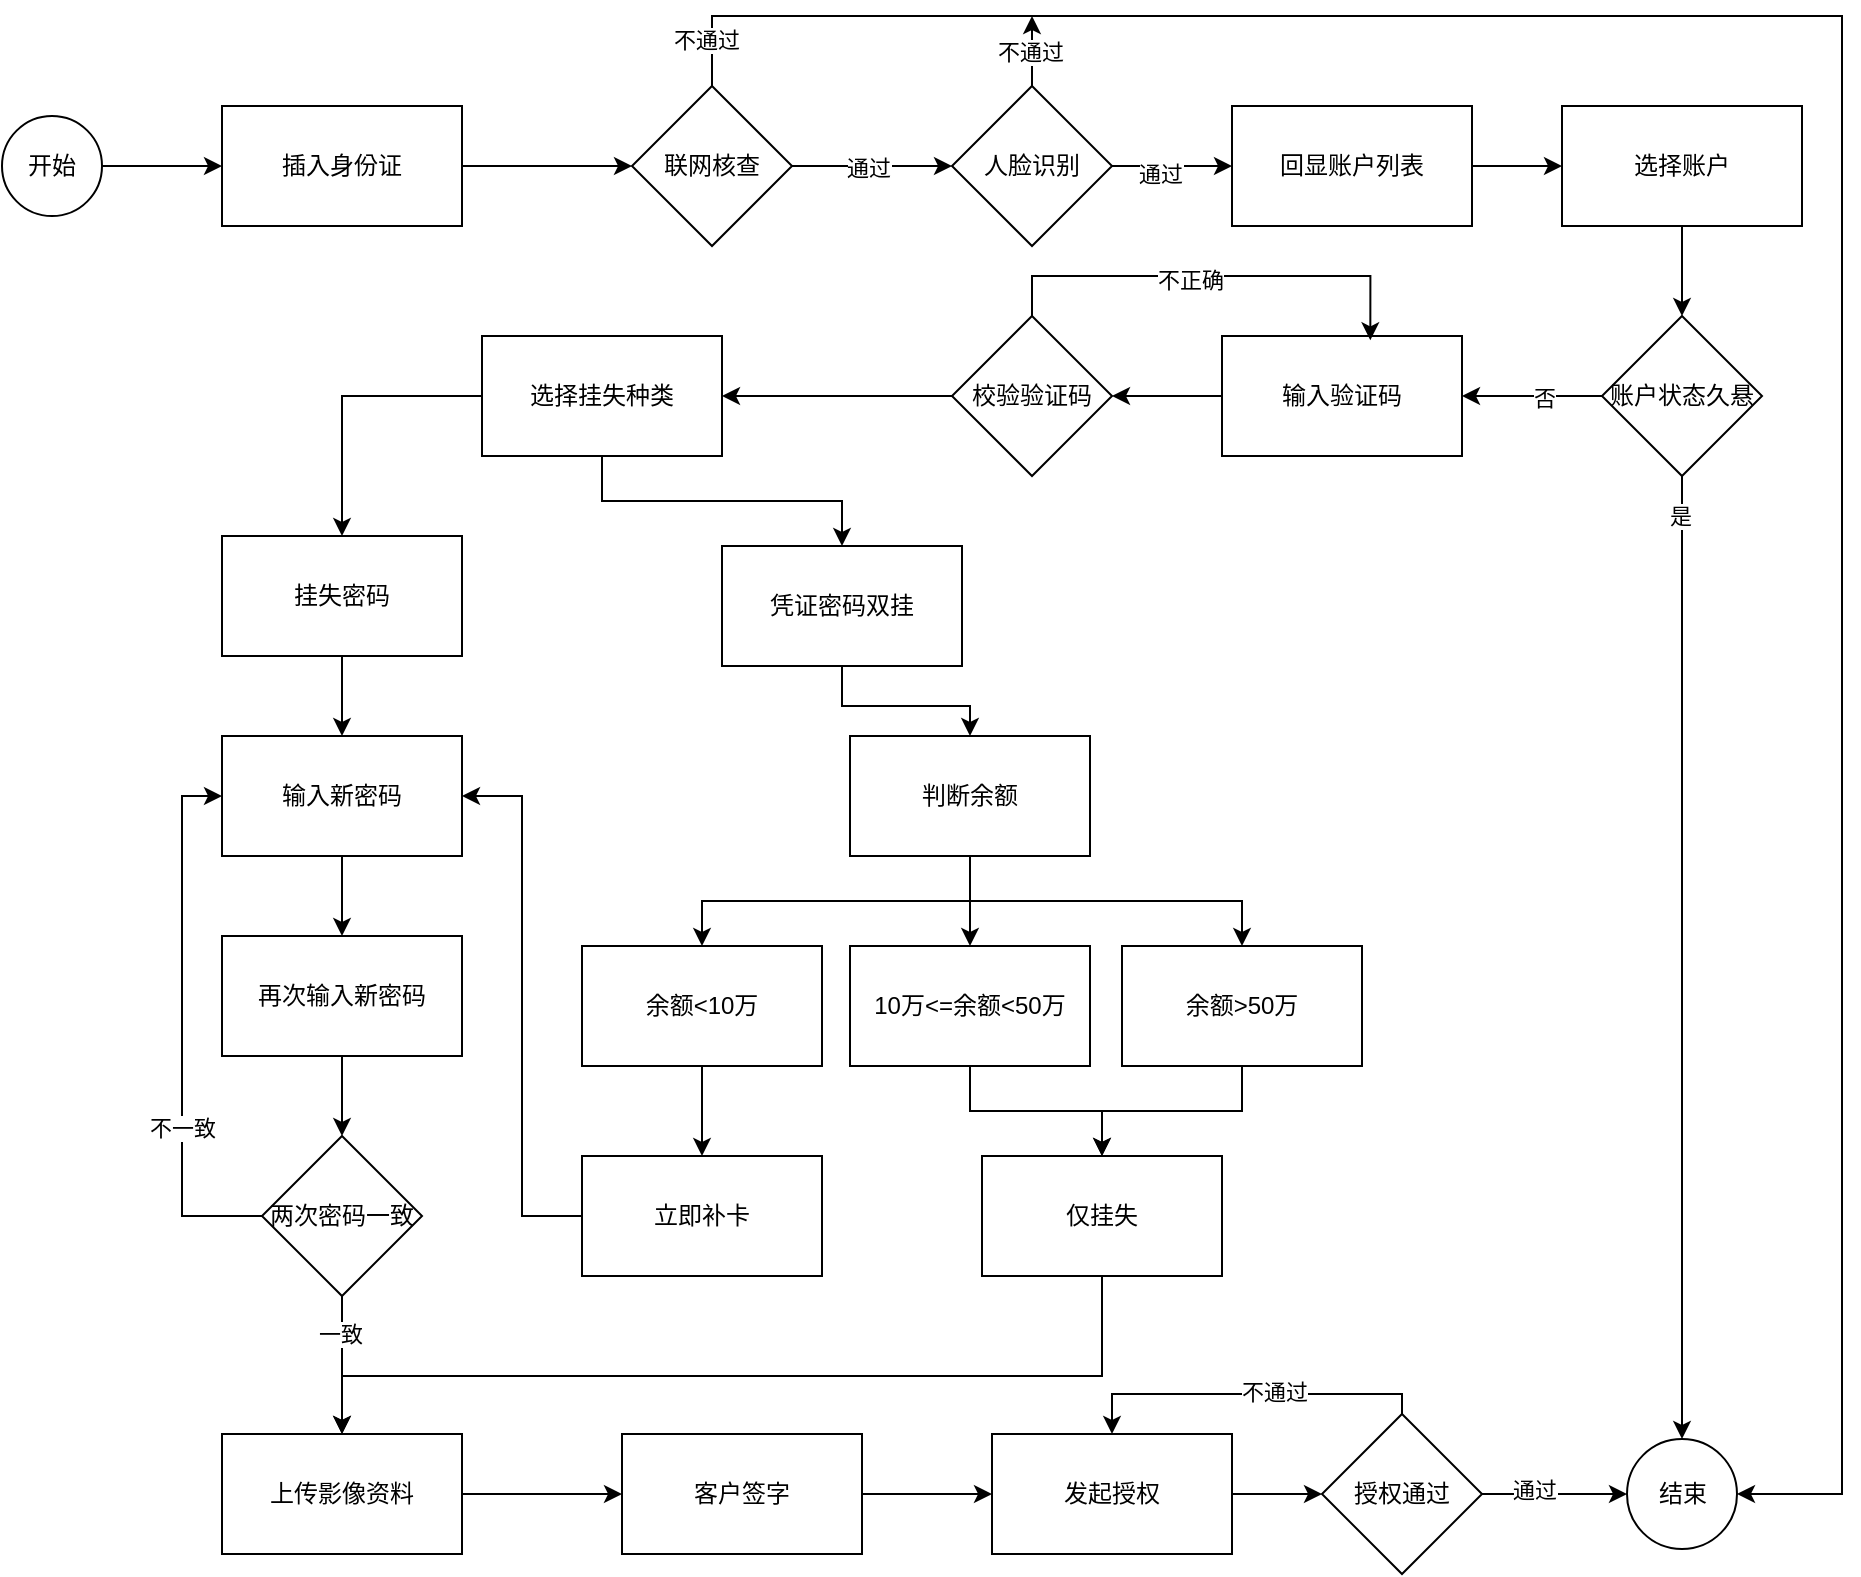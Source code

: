 <mxfile version="25.0.3">
  <diagram name="第 1 页" id="KlER4jMWqLEADxzepGhq">
    <mxGraphModel dx="1960" dy="879" grid="1" gridSize="10" guides="1" tooltips="1" connect="1" arrows="1" fold="1" page="1" pageScale="1" pageWidth="827" pageHeight="1169" math="0" shadow="0">
      <root>
        <mxCell id="0" />
        <mxCell id="1" parent="0" />
        <mxCell id="2QBvfWVRScokN3zeO-RB-6" value="" style="edgeStyle=orthogonalEdgeStyle;rounded=0;orthogonalLoop=1;jettySize=auto;html=1;" edge="1" parent="1" source="2QBvfWVRScokN3zeO-RB-1" target="2QBvfWVRScokN3zeO-RB-5">
          <mxGeometry relative="1" as="geometry" />
        </mxCell>
        <mxCell id="2QBvfWVRScokN3zeO-RB-1" value="开始" style="ellipse;whiteSpace=wrap;html=1;aspect=fixed;" vertex="1" parent="1">
          <mxGeometry x="70" y="110" width="50" height="50" as="geometry" />
        </mxCell>
        <mxCell id="2QBvfWVRScokN3zeO-RB-10" value="" style="edgeStyle=orthogonalEdgeStyle;rounded=0;orthogonalLoop=1;jettySize=auto;html=1;" edge="1" parent="1" source="2QBvfWVRScokN3zeO-RB-5" target="2QBvfWVRScokN3zeO-RB-9">
          <mxGeometry relative="1" as="geometry" />
        </mxCell>
        <mxCell id="2QBvfWVRScokN3zeO-RB-5" value="插入身份证" style="whiteSpace=wrap;html=1;" vertex="1" parent="1">
          <mxGeometry x="180" y="105" width="120" height="60" as="geometry" />
        </mxCell>
        <mxCell id="2QBvfWVRScokN3zeO-RB-12" value="" style="edgeStyle=orthogonalEdgeStyle;rounded=0;orthogonalLoop=1;jettySize=auto;html=1;" edge="1" parent="1" source="2QBvfWVRScokN3zeO-RB-9" target="2QBvfWVRScokN3zeO-RB-11">
          <mxGeometry relative="1" as="geometry" />
        </mxCell>
        <mxCell id="2QBvfWVRScokN3zeO-RB-36" value="通过" style="edgeLabel;html=1;align=center;verticalAlign=middle;resizable=0;points=[];" vertex="1" connectable="0" parent="2QBvfWVRScokN3zeO-RB-12">
          <mxGeometry x="-0.05" y="-1" relative="1" as="geometry">
            <mxPoint as="offset" />
          </mxGeometry>
        </mxCell>
        <mxCell id="2QBvfWVRScokN3zeO-RB-122" style="edgeStyle=orthogonalEdgeStyle;rounded=0;orthogonalLoop=1;jettySize=auto;html=1;entryX=1;entryY=0.5;entryDx=0;entryDy=0;" edge="1" parent="1" source="2QBvfWVRScokN3zeO-RB-9" target="2QBvfWVRScokN3zeO-RB-32">
          <mxGeometry relative="1" as="geometry">
            <Array as="points">
              <mxPoint x="425" y="60" />
              <mxPoint x="990" y="60" />
              <mxPoint x="990" y="799" />
            </Array>
          </mxGeometry>
        </mxCell>
        <mxCell id="2QBvfWVRScokN3zeO-RB-125" value="不通过" style="edgeLabel;html=1;align=center;verticalAlign=middle;resizable=0;points=[];" vertex="1" connectable="0" parent="2QBvfWVRScokN3zeO-RB-122">
          <mxGeometry x="-0.967" y="3" relative="1" as="geometry">
            <mxPoint as="offset" />
          </mxGeometry>
        </mxCell>
        <mxCell id="2QBvfWVRScokN3zeO-RB-9" value="联网核查" style="rhombus;whiteSpace=wrap;html=1;" vertex="1" parent="1">
          <mxGeometry x="385" y="95" width="80" height="80" as="geometry" />
        </mxCell>
        <mxCell id="2QBvfWVRScokN3zeO-RB-14" value="" style="edgeStyle=orthogonalEdgeStyle;rounded=0;orthogonalLoop=1;jettySize=auto;html=1;" edge="1" parent="1" source="2QBvfWVRScokN3zeO-RB-11" target="2QBvfWVRScokN3zeO-RB-13">
          <mxGeometry relative="1" as="geometry" />
        </mxCell>
        <mxCell id="2QBvfWVRScokN3zeO-RB-37" value="通过" style="edgeLabel;html=1;align=center;verticalAlign=middle;resizable=0;points=[];" vertex="1" connectable="0" parent="2QBvfWVRScokN3zeO-RB-14">
          <mxGeometry x="-0.2" y="-4" relative="1" as="geometry">
            <mxPoint as="offset" />
          </mxGeometry>
        </mxCell>
        <mxCell id="2QBvfWVRScokN3zeO-RB-123" style="edgeStyle=orthogonalEdgeStyle;rounded=0;orthogonalLoop=1;jettySize=auto;html=1;" edge="1" parent="1" source="2QBvfWVRScokN3zeO-RB-11">
          <mxGeometry relative="1" as="geometry">
            <mxPoint x="585" y="60" as="targetPoint" />
          </mxGeometry>
        </mxCell>
        <mxCell id="2QBvfWVRScokN3zeO-RB-124" value="不通过" style="edgeLabel;html=1;align=center;verticalAlign=middle;resizable=0;points=[];" vertex="1" connectable="0" parent="2QBvfWVRScokN3zeO-RB-123">
          <mxGeometry x="-0.155" y="1" relative="1" as="geometry">
            <mxPoint y="-2" as="offset" />
          </mxGeometry>
        </mxCell>
        <mxCell id="2QBvfWVRScokN3zeO-RB-11" value="人脸识别" style="rhombus;whiteSpace=wrap;html=1;" vertex="1" parent="1">
          <mxGeometry x="545" y="95" width="80" height="80" as="geometry" />
        </mxCell>
        <mxCell id="2QBvfWVRScokN3zeO-RB-115" value="" style="edgeStyle=orthogonalEdgeStyle;rounded=0;orthogonalLoop=1;jettySize=auto;html=1;" edge="1" parent="1" source="2QBvfWVRScokN3zeO-RB-13" target="2QBvfWVRScokN3zeO-RB-114">
          <mxGeometry relative="1" as="geometry" />
        </mxCell>
        <mxCell id="2QBvfWVRScokN3zeO-RB-13" value="回显账户列表" style="whiteSpace=wrap;html=1;" vertex="1" parent="1">
          <mxGeometry x="685" y="105" width="120" height="60" as="geometry" />
        </mxCell>
        <mxCell id="2QBvfWVRScokN3zeO-RB-32" value="结束" style="ellipse;whiteSpace=wrap;html=1;" vertex="1" parent="1">
          <mxGeometry x="882.5" y="771.5" width="55" height="55" as="geometry" />
        </mxCell>
        <mxCell id="2QBvfWVRScokN3zeO-RB-60" value="" style="edgeStyle=orthogonalEdgeStyle;rounded=0;orthogonalLoop=1;jettySize=auto;html=1;" edge="1" parent="1" source="2QBvfWVRScokN3zeO-RB-57" target="2QBvfWVRScokN3zeO-RB-59">
          <mxGeometry relative="1" as="geometry" />
        </mxCell>
        <mxCell id="2QBvfWVRScokN3zeO-RB-57" value="输入验证码" style="whiteSpace=wrap;html=1;" vertex="1" parent="1">
          <mxGeometry x="680" y="220" width="120" height="60" as="geometry" />
        </mxCell>
        <mxCell id="2QBvfWVRScokN3zeO-RB-63" value="" style="edgeStyle=orthogonalEdgeStyle;rounded=0;orthogonalLoop=1;jettySize=auto;html=1;" edge="1" parent="1" source="2QBvfWVRScokN3zeO-RB-59" target="2QBvfWVRScokN3zeO-RB-62">
          <mxGeometry relative="1" as="geometry" />
        </mxCell>
        <mxCell id="2QBvfWVRScokN3zeO-RB-59" value="校验验证码" style="rhombus;whiteSpace=wrap;html=1;" vertex="1" parent="1">
          <mxGeometry x="545" y="210" width="80" height="80" as="geometry" />
        </mxCell>
        <mxCell id="2QBvfWVRScokN3zeO-RB-65" value="" style="edgeStyle=orthogonalEdgeStyle;rounded=0;orthogonalLoop=1;jettySize=auto;html=1;" edge="1" parent="1" source="2QBvfWVRScokN3zeO-RB-62" target="2QBvfWVRScokN3zeO-RB-64">
          <mxGeometry relative="1" as="geometry" />
        </mxCell>
        <mxCell id="2QBvfWVRScokN3zeO-RB-85" value="" style="edgeStyle=orthogonalEdgeStyle;rounded=0;orthogonalLoop=1;jettySize=auto;html=1;" edge="1" parent="1" source="2QBvfWVRScokN3zeO-RB-62" target="2QBvfWVRScokN3zeO-RB-66">
          <mxGeometry relative="1" as="geometry" />
        </mxCell>
        <mxCell id="2QBvfWVRScokN3zeO-RB-62" value="选择挂失种类" style="whiteSpace=wrap;html=1;" vertex="1" parent="1">
          <mxGeometry x="310" y="220" width="120" height="60" as="geometry" />
        </mxCell>
        <mxCell id="2QBvfWVRScokN3zeO-RB-69" value="" style="edgeStyle=orthogonalEdgeStyle;rounded=0;orthogonalLoop=1;jettySize=auto;html=1;" edge="1" parent="1" source="2QBvfWVRScokN3zeO-RB-64" target="2QBvfWVRScokN3zeO-RB-68">
          <mxGeometry relative="1" as="geometry" />
        </mxCell>
        <mxCell id="2QBvfWVRScokN3zeO-RB-64" value="挂失密码" style="whiteSpace=wrap;html=1;" vertex="1" parent="1">
          <mxGeometry x="180" y="320" width="120" height="60" as="geometry" />
        </mxCell>
        <mxCell id="2QBvfWVRScokN3zeO-RB-79" value="" style="edgeStyle=orthogonalEdgeStyle;rounded=0;orthogonalLoop=1;jettySize=auto;html=1;" edge="1" parent="1" source="2QBvfWVRScokN3zeO-RB-66" target="2QBvfWVRScokN3zeO-RB-78">
          <mxGeometry relative="1" as="geometry" />
        </mxCell>
        <mxCell id="2QBvfWVRScokN3zeO-RB-66" value="凭证密码双挂" style="whiteSpace=wrap;html=1;" vertex="1" parent="1">
          <mxGeometry x="430" y="325" width="120" height="60" as="geometry" />
        </mxCell>
        <mxCell id="2QBvfWVRScokN3zeO-RB-71" value="" style="edgeStyle=orthogonalEdgeStyle;rounded=0;orthogonalLoop=1;jettySize=auto;html=1;" edge="1" parent="1" source="2QBvfWVRScokN3zeO-RB-68" target="2QBvfWVRScokN3zeO-RB-70">
          <mxGeometry relative="1" as="geometry" />
        </mxCell>
        <mxCell id="2QBvfWVRScokN3zeO-RB-68" value="输入新密码" style="whiteSpace=wrap;html=1;" vertex="1" parent="1">
          <mxGeometry x="180" y="420" width="120" height="60" as="geometry" />
        </mxCell>
        <mxCell id="2QBvfWVRScokN3zeO-RB-73" value="" style="edgeStyle=orthogonalEdgeStyle;rounded=0;orthogonalLoop=1;jettySize=auto;html=1;" edge="1" parent="1" source="2QBvfWVRScokN3zeO-RB-70" target="2QBvfWVRScokN3zeO-RB-72">
          <mxGeometry relative="1" as="geometry" />
        </mxCell>
        <mxCell id="2QBvfWVRScokN3zeO-RB-70" value="再次输入新密码" style="whiteSpace=wrap;html=1;" vertex="1" parent="1">
          <mxGeometry x="180" y="520" width="120" height="60" as="geometry" />
        </mxCell>
        <mxCell id="2QBvfWVRScokN3zeO-RB-95" value="" style="edgeStyle=orthogonalEdgeStyle;rounded=0;orthogonalLoop=1;jettySize=auto;html=1;" edge="1" parent="1" source="2QBvfWVRScokN3zeO-RB-72" target="2QBvfWVRScokN3zeO-RB-94">
          <mxGeometry relative="1" as="geometry" />
        </mxCell>
        <mxCell id="2QBvfWVRScokN3zeO-RB-107" value="一致" style="edgeLabel;html=1;align=center;verticalAlign=middle;resizable=0;points=[];" vertex="1" connectable="0" parent="2QBvfWVRScokN3zeO-RB-95">
          <mxGeometry x="-0.45" y="-1" relative="1" as="geometry">
            <mxPoint as="offset" />
          </mxGeometry>
        </mxCell>
        <mxCell id="2QBvfWVRScokN3zeO-RB-108" style="edgeStyle=orthogonalEdgeStyle;rounded=0;orthogonalLoop=1;jettySize=auto;html=1;entryX=0;entryY=0.5;entryDx=0;entryDy=0;exitX=0;exitY=0.5;exitDx=0;exitDy=0;" edge="1" parent="1" source="2QBvfWVRScokN3zeO-RB-72" target="2QBvfWVRScokN3zeO-RB-68">
          <mxGeometry relative="1" as="geometry" />
        </mxCell>
        <mxCell id="2QBvfWVRScokN3zeO-RB-109" value="不一致" style="edgeLabel;html=1;align=center;verticalAlign=middle;resizable=0;points=[];" vertex="1" connectable="0" parent="2QBvfWVRScokN3zeO-RB-108">
          <mxGeometry x="-0.378" relative="1" as="geometry">
            <mxPoint as="offset" />
          </mxGeometry>
        </mxCell>
        <mxCell id="2QBvfWVRScokN3zeO-RB-72" value="两次密码一致" style="rhombus;whiteSpace=wrap;html=1;" vertex="1" parent="1">
          <mxGeometry x="200" y="620" width="80" height="80" as="geometry" />
        </mxCell>
        <mxCell id="2QBvfWVRScokN3zeO-RB-81" value="" style="edgeStyle=orthogonalEdgeStyle;rounded=0;orthogonalLoop=1;jettySize=auto;html=1;" edge="1" parent="1" source="2QBvfWVRScokN3zeO-RB-78" target="2QBvfWVRScokN3zeO-RB-80">
          <mxGeometry relative="1" as="geometry" />
        </mxCell>
        <mxCell id="2QBvfWVRScokN3zeO-RB-89" value="" style="edgeStyle=orthogonalEdgeStyle;rounded=0;orthogonalLoop=1;jettySize=auto;html=1;exitX=0.5;exitY=1;exitDx=0;exitDy=0;" edge="1" parent="1" source="2QBvfWVRScokN3zeO-RB-78" target="2QBvfWVRScokN3zeO-RB-88">
          <mxGeometry relative="1" as="geometry" />
        </mxCell>
        <mxCell id="2QBvfWVRScokN3zeO-RB-91" value="" style="edgeStyle=orthogonalEdgeStyle;rounded=0;orthogonalLoop=1;jettySize=auto;html=1;exitX=0.5;exitY=1;exitDx=0;exitDy=0;" edge="1" parent="1" source="2QBvfWVRScokN3zeO-RB-78" target="2QBvfWVRScokN3zeO-RB-90">
          <mxGeometry relative="1" as="geometry" />
        </mxCell>
        <mxCell id="2QBvfWVRScokN3zeO-RB-78" value="判断余额" style="whiteSpace=wrap;html=1;" vertex="1" parent="1">
          <mxGeometry x="494" y="420" width="120" height="60" as="geometry" />
        </mxCell>
        <mxCell id="2QBvfWVRScokN3zeO-RB-111" style="edgeStyle=orthogonalEdgeStyle;rounded=0;orthogonalLoop=1;jettySize=auto;html=1;entryX=0.5;entryY=0;entryDx=0;entryDy=0;" edge="1" parent="1" source="2QBvfWVRScokN3zeO-RB-80" target="2QBvfWVRScokN3zeO-RB-110">
          <mxGeometry relative="1" as="geometry" />
        </mxCell>
        <mxCell id="2QBvfWVRScokN3zeO-RB-80" value="10万&amp;lt;=余额&amp;lt;50万" style="whiteSpace=wrap;html=1;" vertex="1" parent="1">
          <mxGeometry x="494" y="525" width="120" height="60" as="geometry" />
        </mxCell>
        <mxCell id="2QBvfWVRScokN3zeO-RB-93" style="edgeStyle=orthogonalEdgeStyle;rounded=0;orthogonalLoop=1;jettySize=auto;html=1;entryX=1;entryY=0.5;entryDx=0;entryDy=0;" edge="1" parent="1" source="2QBvfWVRScokN3zeO-RB-86" target="2QBvfWVRScokN3zeO-RB-68">
          <mxGeometry relative="1" as="geometry" />
        </mxCell>
        <mxCell id="2QBvfWVRScokN3zeO-RB-86" value="立即补卡" style="whiteSpace=wrap;html=1;" vertex="1" parent="1">
          <mxGeometry x="360" y="630" width="120" height="60" as="geometry" />
        </mxCell>
        <mxCell id="2QBvfWVRScokN3zeO-RB-112" style="edgeStyle=orthogonalEdgeStyle;rounded=0;orthogonalLoop=1;jettySize=auto;html=1;entryX=0.5;entryY=0;entryDx=0;entryDy=0;" edge="1" parent="1" source="2QBvfWVRScokN3zeO-RB-88" target="2QBvfWVRScokN3zeO-RB-110">
          <mxGeometry relative="1" as="geometry" />
        </mxCell>
        <mxCell id="2QBvfWVRScokN3zeO-RB-88" value="余额&amp;gt;50万" style="whiteSpace=wrap;html=1;" vertex="1" parent="1">
          <mxGeometry x="630" y="525" width="120" height="60" as="geometry" />
        </mxCell>
        <mxCell id="2QBvfWVRScokN3zeO-RB-92" value="" style="edgeStyle=orthogonalEdgeStyle;rounded=0;orthogonalLoop=1;jettySize=auto;html=1;" edge="1" parent="1" source="2QBvfWVRScokN3zeO-RB-90" target="2QBvfWVRScokN3zeO-RB-86">
          <mxGeometry relative="1" as="geometry" />
        </mxCell>
        <mxCell id="2QBvfWVRScokN3zeO-RB-90" value="余额&amp;lt;10万" style="whiteSpace=wrap;html=1;" vertex="1" parent="1">
          <mxGeometry x="360" y="525" width="120" height="60" as="geometry" />
        </mxCell>
        <mxCell id="2QBvfWVRScokN3zeO-RB-97" value="" style="edgeStyle=orthogonalEdgeStyle;rounded=0;orthogonalLoop=1;jettySize=auto;html=1;" edge="1" parent="1" source="2QBvfWVRScokN3zeO-RB-94" target="2QBvfWVRScokN3zeO-RB-96">
          <mxGeometry relative="1" as="geometry" />
        </mxCell>
        <mxCell id="2QBvfWVRScokN3zeO-RB-94" value="上传影像资料" style="whiteSpace=wrap;html=1;" vertex="1" parent="1">
          <mxGeometry x="180" y="769" width="120" height="60" as="geometry" />
        </mxCell>
        <mxCell id="2QBvfWVRScokN3zeO-RB-101" value="" style="edgeStyle=orthogonalEdgeStyle;rounded=0;orthogonalLoop=1;jettySize=auto;html=1;" edge="1" parent="1" source="2QBvfWVRScokN3zeO-RB-96" target="2QBvfWVRScokN3zeO-RB-100">
          <mxGeometry relative="1" as="geometry" />
        </mxCell>
        <mxCell id="2QBvfWVRScokN3zeO-RB-96" value="客户签字" style="whiteSpace=wrap;html=1;" vertex="1" parent="1">
          <mxGeometry x="380" y="769" width="120" height="60" as="geometry" />
        </mxCell>
        <mxCell id="2QBvfWVRScokN3zeO-RB-103" value="" style="edgeStyle=orthogonalEdgeStyle;rounded=0;orthogonalLoop=1;jettySize=auto;html=1;" edge="1" parent="1" source="2QBvfWVRScokN3zeO-RB-98" target="2QBvfWVRScokN3zeO-RB-32">
          <mxGeometry relative="1" as="geometry" />
        </mxCell>
        <mxCell id="2QBvfWVRScokN3zeO-RB-106" value="通过" style="edgeLabel;html=1;align=center;verticalAlign=middle;resizable=0;points=[];" vertex="1" connectable="0" parent="2QBvfWVRScokN3zeO-RB-103">
          <mxGeometry x="-0.284" y="2" relative="1" as="geometry">
            <mxPoint as="offset" />
          </mxGeometry>
        </mxCell>
        <mxCell id="2QBvfWVRScokN3zeO-RB-104" style="edgeStyle=orthogonalEdgeStyle;rounded=0;orthogonalLoop=1;jettySize=auto;html=1;entryX=0.5;entryY=0;entryDx=0;entryDy=0;" edge="1" parent="1" source="2QBvfWVRScokN3zeO-RB-98" target="2QBvfWVRScokN3zeO-RB-100">
          <mxGeometry relative="1" as="geometry">
            <Array as="points">
              <mxPoint x="770" y="749" />
              <mxPoint x="625" y="749" />
            </Array>
          </mxGeometry>
        </mxCell>
        <mxCell id="2QBvfWVRScokN3zeO-RB-105" value="不通过" style="edgeLabel;html=1;align=center;verticalAlign=middle;resizable=0;points=[];" vertex="1" connectable="0" parent="2QBvfWVRScokN3zeO-RB-104">
          <mxGeometry x="-0.154" y="-1" relative="1" as="geometry">
            <mxPoint as="offset" />
          </mxGeometry>
        </mxCell>
        <mxCell id="2QBvfWVRScokN3zeO-RB-98" value="授权通过" style="rhombus;whiteSpace=wrap;html=1;" vertex="1" parent="1">
          <mxGeometry x="730" y="759" width="80" height="80" as="geometry" />
        </mxCell>
        <mxCell id="2QBvfWVRScokN3zeO-RB-102" value="" style="edgeStyle=orthogonalEdgeStyle;rounded=0;orthogonalLoop=1;jettySize=auto;html=1;" edge="1" parent="1" source="2QBvfWVRScokN3zeO-RB-100" target="2QBvfWVRScokN3zeO-RB-98">
          <mxGeometry relative="1" as="geometry" />
        </mxCell>
        <mxCell id="2QBvfWVRScokN3zeO-RB-100" value="发起授权" style="whiteSpace=wrap;html=1;" vertex="1" parent="1">
          <mxGeometry x="565" y="769" width="120" height="60" as="geometry" />
        </mxCell>
        <mxCell id="2QBvfWVRScokN3zeO-RB-113" style="edgeStyle=orthogonalEdgeStyle;rounded=0;orthogonalLoop=1;jettySize=auto;html=1;entryX=0.5;entryY=0;entryDx=0;entryDy=0;" edge="1" parent="1" source="2QBvfWVRScokN3zeO-RB-110" target="2QBvfWVRScokN3zeO-RB-94">
          <mxGeometry relative="1" as="geometry">
            <Array as="points">
              <mxPoint x="620" y="740" />
              <mxPoint x="240" y="740" />
            </Array>
          </mxGeometry>
        </mxCell>
        <mxCell id="2QBvfWVRScokN3zeO-RB-110" value="仅挂失" style="whiteSpace=wrap;html=1;" vertex="1" parent="1">
          <mxGeometry x="560" y="630" width="120" height="60" as="geometry" />
        </mxCell>
        <mxCell id="2QBvfWVRScokN3zeO-RB-117" value="" style="edgeStyle=orthogonalEdgeStyle;rounded=0;orthogonalLoop=1;jettySize=auto;html=1;" edge="1" parent="1" source="2QBvfWVRScokN3zeO-RB-114" target="2QBvfWVRScokN3zeO-RB-116">
          <mxGeometry relative="1" as="geometry" />
        </mxCell>
        <mxCell id="2QBvfWVRScokN3zeO-RB-114" value="选择账户" style="whiteSpace=wrap;html=1;" vertex="1" parent="1">
          <mxGeometry x="850" y="105" width="120" height="60" as="geometry" />
        </mxCell>
        <mxCell id="2QBvfWVRScokN3zeO-RB-118" value="" style="edgeStyle=orthogonalEdgeStyle;rounded=0;orthogonalLoop=1;jettySize=auto;html=1;" edge="1" parent="1" source="2QBvfWVRScokN3zeO-RB-116" target="2QBvfWVRScokN3zeO-RB-57">
          <mxGeometry relative="1" as="geometry" />
        </mxCell>
        <mxCell id="2QBvfWVRScokN3zeO-RB-119" value="否" style="edgeLabel;html=1;align=center;verticalAlign=middle;resizable=0;points=[];" vertex="1" connectable="0" parent="2QBvfWVRScokN3zeO-RB-118">
          <mxGeometry x="-0.171" y="1" relative="1" as="geometry">
            <mxPoint as="offset" />
          </mxGeometry>
        </mxCell>
        <mxCell id="2QBvfWVRScokN3zeO-RB-120" style="edgeStyle=orthogonalEdgeStyle;rounded=0;orthogonalLoop=1;jettySize=auto;html=1;" edge="1" parent="1" source="2QBvfWVRScokN3zeO-RB-116" target="2QBvfWVRScokN3zeO-RB-32">
          <mxGeometry relative="1" as="geometry" />
        </mxCell>
        <mxCell id="2QBvfWVRScokN3zeO-RB-121" value="是" style="edgeLabel;html=1;align=center;verticalAlign=middle;resizable=0;points=[];" vertex="1" connectable="0" parent="2QBvfWVRScokN3zeO-RB-120">
          <mxGeometry x="-0.917" y="-1" relative="1" as="geometry">
            <mxPoint as="offset" />
          </mxGeometry>
        </mxCell>
        <mxCell id="2QBvfWVRScokN3zeO-RB-116" value="账户状态久悬" style="rhombus;whiteSpace=wrap;html=1;" vertex="1" parent="1">
          <mxGeometry x="870" y="210" width="80" height="80" as="geometry" />
        </mxCell>
        <mxCell id="2QBvfWVRScokN3zeO-RB-127" style="edgeStyle=orthogonalEdgeStyle;rounded=0;orthogonalLoop=1;jettySize=auto;html=1;entryX=0.618;entryY=0.036;entryDx=0;entryDy=0;entryPerimeter=0;" edge="1" parent="1" source="2QBvfWVRScokN3zeO-RB-59" target="2QBvfWVRScokN3zeO-RB-57">
          <mxGeometry relative="1" as="geometry">
            <Array as="points">
              <mxPoint x="585" y="190" />
              <mxPoint x="754" y="190" />
            </Array>
          </mxGeometry>
        </mxCell>
        <mxCell id="2QBvfWVRScokN3zeO-RB-128" value="不正确" style="edgeLabel;html=1;align=center;verticalAlign=middle;resizable=0;points=[];" vertex="1" connectable="0" parent="2QBvfWVRScokN3zeO-RB-127">
          <mxGeometry x="-0.11" y="-2" relative="1" as="geometry">
            <mxPoint as="offset" />
          </mxGeometry>
        </mxCell>
      </root>
    </mxGraphModel>
  </diagram>
</mxfile>
